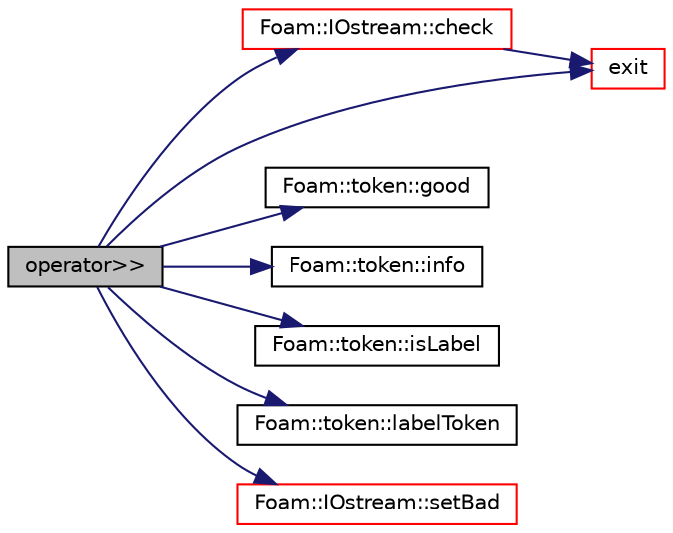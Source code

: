 digraph "operator&gt;&gt;"
{
  bgcolor="transparent";
  edge [fontname="Helvetica",fontsize="10",labelfontname="Helvetica",labelfontsize="10"];
  node [fontname="Helvetica",fontsize="10",shape=record];
  rankdir="LR";
  Node1 [label="operator\>\>",height=0.2,width=0.4,color="black", fillcolor="grey75", style="filled", fontcolor="black"];
  Node1 -> Node2 [color="midnightblue",fontsize="10",style="solid",fontname="Helvetica"];
  Node2 [label="Foam::IOstream::check",height=0.2,width=0.4,color="red",URL="$a01187.html#af85c845c01b78192c2f5302a271d153d",tooltip="Check IOstream status for given operation. "];
  Node2 -> Node3 [color="midnightblue",fontsize="10",style="solid",fontname="Helvetica"];
  Node3 [label="exit",height=0.2,width=0.4,color="red",URL="$a10758.html#a06ca7250d8e89caf05243ec094843642"];
  Node1 -> Node3 [color="midnightblue",fontsize="10",style="solid",fontname="Helvetica"];
  Node1 -> Node4 [color="midnightblue",fontsize="10",style="solid",fontname="Helvetica"];
  Node4 [label="Foam::token::good",height=0.2,width=0.4,color="black",URL="$a02633.html#ad2e41c8280b6cdf93d39e1135d2abdf7"];
  Node1 -> Node5 [color="midnightblue",fontsize="10",style="solid",fontname="Helvetica"];
  Node5 [label="Foam::token::info",height=0.2,width=0.4,color="black",URL="$a02633.html#a149cd2aba34f4fae37e055aae625c957",tooltip="Return info proxy. "];
  Node1 -> Node6 [color="midnightblue",fontsize="10",style="solid",fontname="Helvetica"];
  Node6 [label="Foam::token::isLabel",height=0.2,width=0.4,color="black",URL="$a02633.html#a24480ae8ea1111696cea4599dbf13a1c"];
  Node1 -> Node7 [color="midnightblue",fontsize="10",style="solid",fontname="Helvetica"];
  Node7 [label="Foam::token::labelToken",height=0.2,width=0.4,color="black",URL="$a02633.html#a07ee6e599c547964668a4d59051dd02f"];
  Node1 -> Node8 [color="midnightblue",fontsize="10",style="solid",fontname="Helvetica"];
  Node8 [label="Foam::IOstream::setBad",height=0.2,width=0.4,color="red",URL="$a01187.html#a638b33dd25b3cd8ea7e846f04fd6a6a3",tooltip="Set stream to be bad. "];
}
